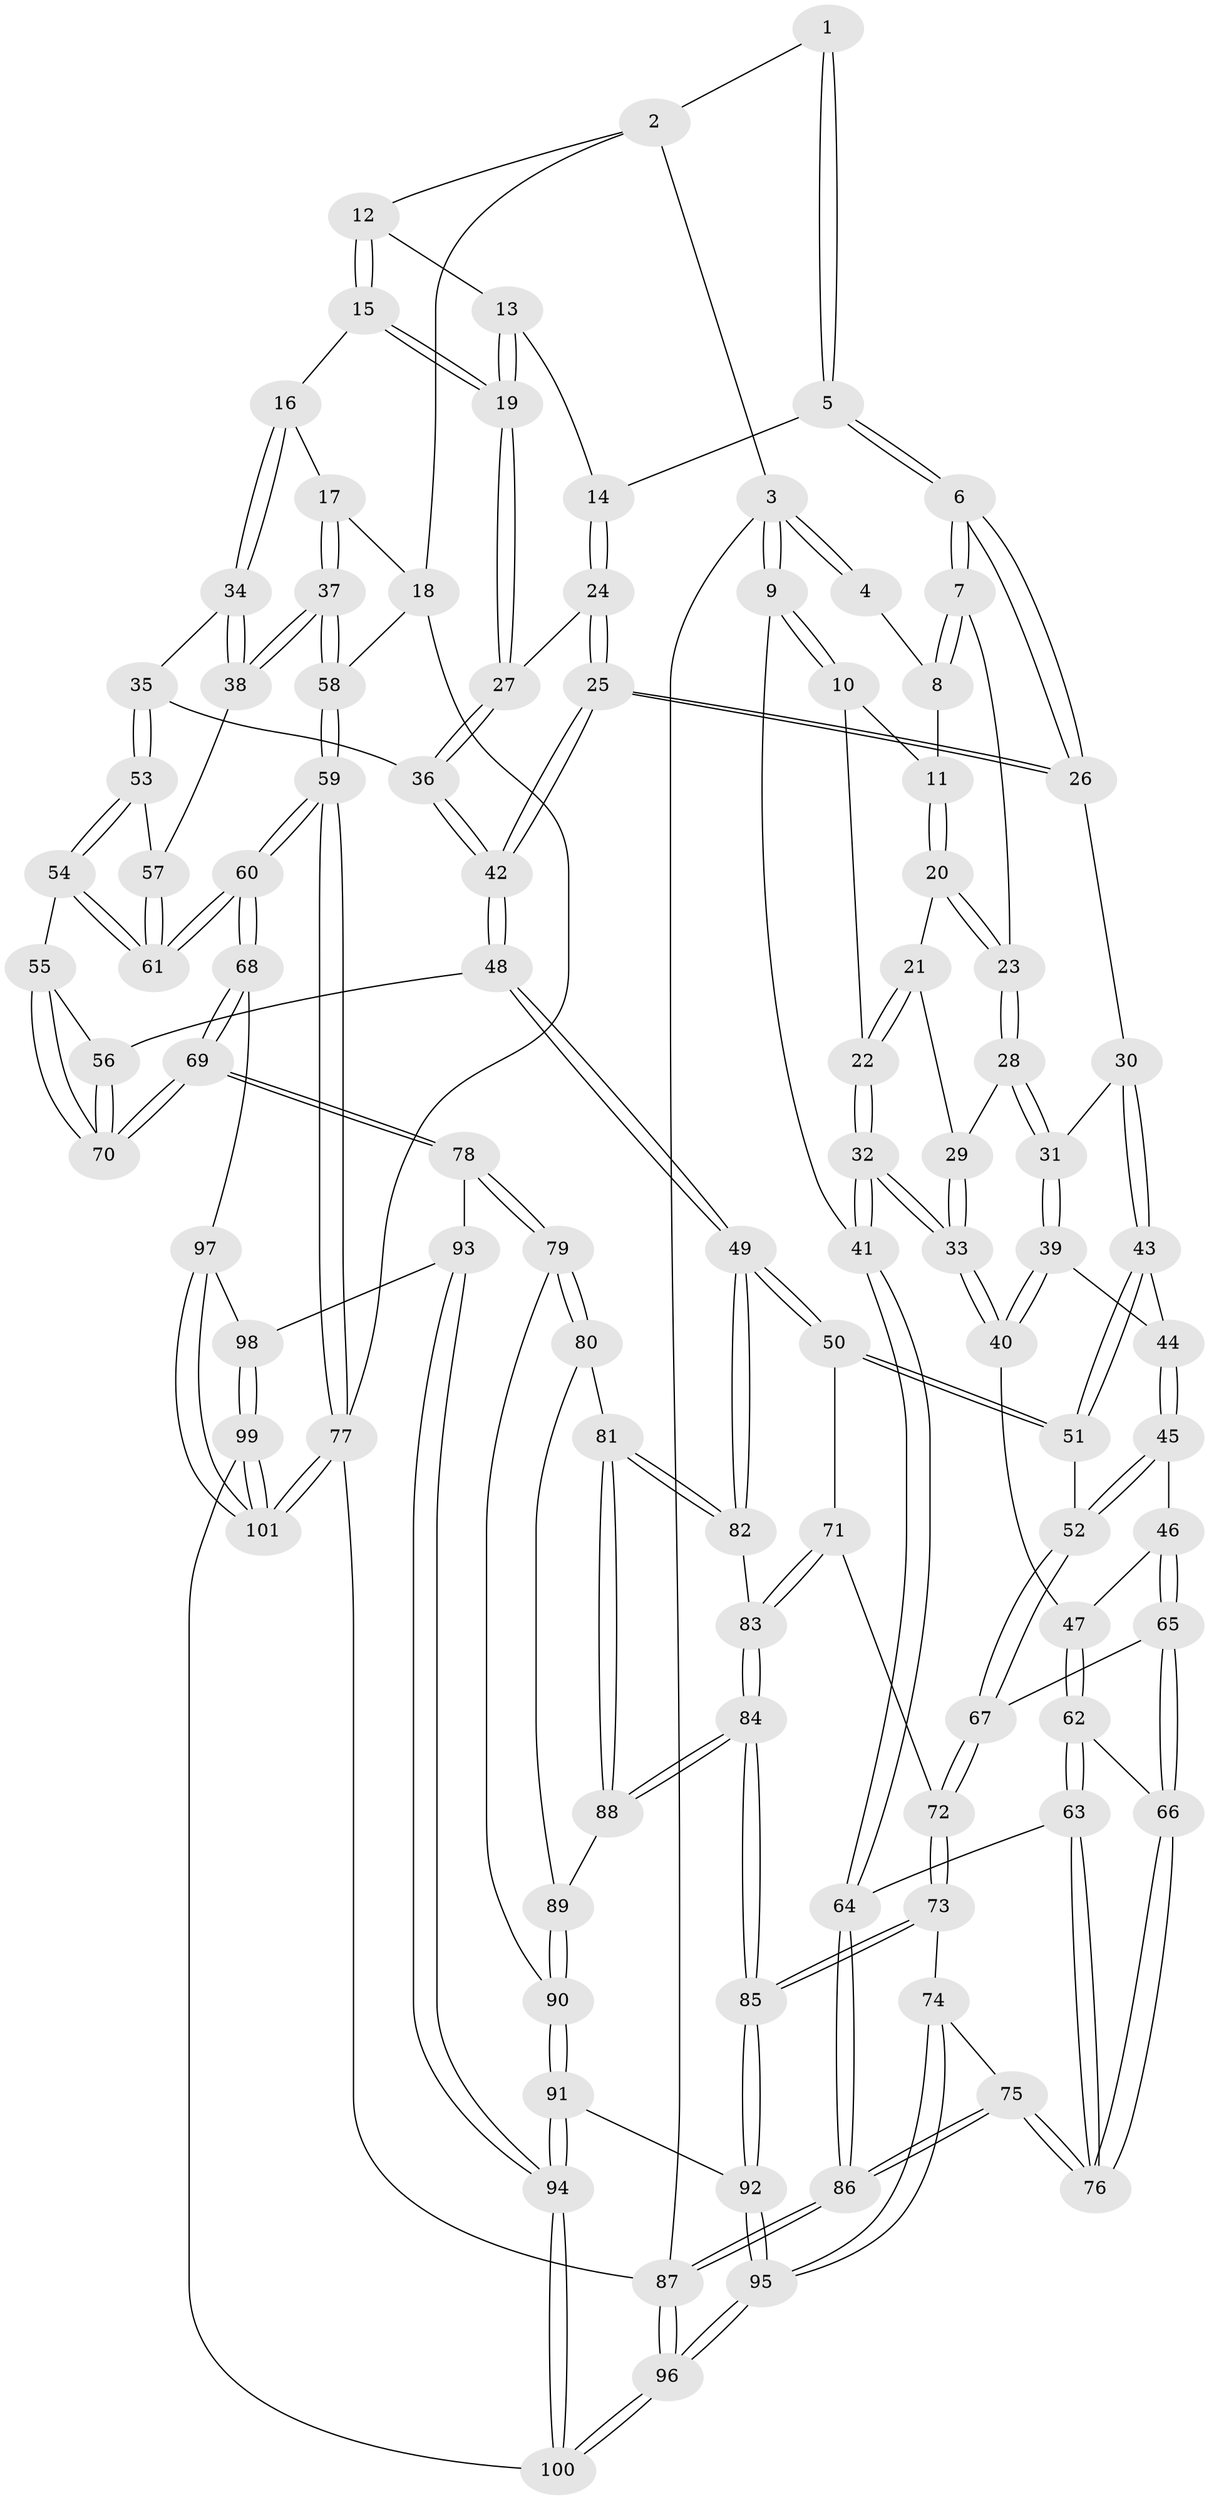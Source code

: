 // coarse degree distribution, {4: 0.32, 3: 0.18, 5: 0.4, 6: 0.08, 7: 0.02}
// Generated by graph-tools (version 1.1) at 2025/02/03/05/25 17:02:48]
// undirected, 101 vertices, 249 edges
graph export_dot {
graph [start="1"]
  node [color=gray90,style=filled];
  1 [pos="+0.4165983206251564+0"];
  2 [pos="+0.70100445488951+0"];
  3 [pos="+0+0"];
  4 [pos="+0.2082349109984112+0"];
  5 [pos="+0.4355095643177796+0.10508824312454781"];
  6 [pos="+0.33705258786104536+0.18171027988496952"];
  7 [pos="+0.3328456686847998+0.1804814657613595"];
  8 [pos="+0.20821201718048551+0"];
  9 [pos="+0+0"];
  10 [pos="+0.054183722142620336+0.12527491059015536"];
  11 [pos="+0.15183734132342688+0.11247523075995396"];
  12 [pos="+0.7017693060399909+0"];
  13 [pos="+0.558086669588172+0.11075653831408976"];
  14 [pos="+0.5168948249132445+0.1430702620801086"];
  15 [pos="+0.7864823234213901+0.16032204720975066"];
  16 [pos="+0.8353938265518582+0.17779391826215146"];
  17 [pos="+0.8821131436775399+0.17738293241710065"];
  18 [pos="+1+0.1446627874879005"];
  19 [pos="+0.763307111896062+0.17782748895127337"];
  20 [pos="+0.16677610922593508+0.14101117241610955"];
  21 [pos="+0.15183074274950947+0.17431527279718376"];
  22 [pos="+0.011534599476671719+0.2590255589728852"];
  23 [pos="+0.27234828793438637+0.18789211047412702"];
  24 [pos="+0.5427559018426354+0.23595500043482023"];
  25 [pos="+0.4558428038284913+0.3529044158510313"];
  26 [pos="+0.40532891900856427+0.3262030830940842"];
  27 [pos="+0.7096147574844224+0.2394898842214233"];
  28 [pos="+0.22503822314630098+0.2856652318179366"];
  29 [pos="+0.14612173764080874+0.2696255038833782"];
  30 [pos="+0.3783148083239375+0.3349354500302852"];
  31 [pos="+0.24435405796163828+0.35072924777011044"];
  32 [pos="+0+0.37869714166811624"];
  33 [pos="+0.01969860065259568+0.3864379810096481"];
  34 [pos="+0.8632114831221793+0.3712589590328522"];
  35 [pos="+0.7556702611134016+0.4122666494481508"];
  36 [pos="+0.6974072556177604+0.3668634572909115"];
  37 [pos="+0.952292203074854+0.42053156859305657"];
  38 [pos="+0.9522546721187183+0.42053345430704653"];
  39 [pos="+0.22676461351256721+0.3730731204219968"];
  40 [pos="+0.07827616969826005+0.4113437280464992"];
  41 [pos="+0+0.4066380139149021"];
  42 [pos="+0.5080507087144934+0.4712257556853603"];
  43 [pos="+0.28933131542354495+0.45074405659413813"];
  44 [pos="+0.23208013859385396+0.38397193164619087"];
  45 [pos="+0.22709031015262898+0.4803630292611417"];
  46 [pos="+0.09742729511162336+0.4367281902023714"];
  47 [pos="+0.09656372802542262+0.4356650991818045"];
  48 [pos="+0.5059951763260884+0.4883933888700366"];
  49 [pos="+0.4684563302481543+0.5291160093912682"];
  50 [pos="+0.3335780255477348+0.5404878483410873"];
  51 [pos="+0.30422279886176273+0.5256766812054284"];
  52 [pos="+0.2685719134272951+0.5255409038165515"];
  53 [pos="+0.7670150679793726+0.459319110883357"];
  54 [pos="+0.7673626443344993+0.4731274931093565"];
  55 [pos="+0.7226021381464997+0.517039381706649"];
  56 [pos="+0.5596442910534534+0.522272929695599"];
  57 [pos="+0.9151144304865909+0.45396436429349457"];
  58 [pos="+1+0.4295954565885315"];
  59 [pos="+1+1"];
  60 [pos="+0.8857910568978943+0.8447206849206931"];
  61 [pos="+0.84416439072691+0.5552071587580955"];
  62 [pos="+0.07415850328989035+0.6035373468527128"];
  63 [pos="+0+0.5209361181402112"];
  64 [pos="+0+0.5207510476675076"];
  65 [pos="+0.16514792475420145+0.5732754311296666"];
  66 [pos="+0.1163146180105006+0.6191077013833479"];
  67 [pos="+0.16787940616475472+0.5735026246492574"];
  68 [pos="+0.837308404696104+0.8263165456970623"];
  69 [pos="+0.776966921181846+0.7894660598556322"];
  70 [pos="+0.7539344047952152+0.7502712904993144"];
  71 [pos="+0.28928049012971707+0.6391453531915736"];
  72 [pos="+0.23680360984105445+0.6543768878762033"];
  73 [pos="+0.1864808363518395+0.7646863931950832"];
  74 [pos="+0.17830292845135412+0.7662774108445237"];
  75 [pos="+0.11697793089416152+0.741129065022836"];
  76 [pos="+0.113652950276314+0.7304452032443755"];
  77 [pos="+1+1"];
  78 [pos="+0.5646063502069627+0.7727001120591441"];
  79 [pos="+0.5348045061748512+0.7520106281767261"];
  80 [pos="+0.48541731162282653+0.6829267060889793"];
  81 [pos="+0.4688292762789725+0.6579007080301053"];
  82 [pos="+0.46272751313983557+0.62624504565142"];
  83 [pos="+0.322189158911332+0.6895564028135519"];
  84 [pos="+0.31956032380788507+0.755524913061738"];
  85 [pos="+0.28148275332773665+0.7912528335784503"];
  86 [pos="+0+1"];
  87 [pos="+0+1"];
  88 [pos="+0.3759311637585925+0.7525863379348423"];
  89 [pos="+0.41030160806679133+0.788968291151604"];
  90 [pos="+0.421578320813885+0.8031873468505796"];
  91 [pos="+0.4002643965898107+0.9205425209126281"];
  92 [pos="+0.3013428071503799+0.839687195262323"];
  93 [pos="+0.4746685168591391+0.9056991418773844"];
  94 [pos="+0.4013091434731319+0.9224431166799563"];
  95 [pos="+0.13548873268643852+1"];
  96 [pos="+0.04658414484969449+1"];
  97 [pos="+0.5830274958328344+0.9320958950834455"];
  98 [pos="+0.5311741784849483+0.9375698717484214"];
  99 [pos="+0.5473613474667874+1"];
  100 [pos="+0.31938969377393595+1"];
  101 [pos="+0.5797733574372891+1"];
  1 -- 2;
  1 -- 5;
  1 -- 5;
  2 -- 3;
  2 -- 12;
  2 -- 18;
  3 -- 4;
  3 -- 4;
  3 -- 9;
  3 -- 9;
  3 -- 87;
  4 -- 8;
  5 -- 6;
  5 -- 6;
  5 -- 14;
  6 -- 7;
  6 -- 7;
  6 -- 26;
  6 -- 26;
  7 -- 8;
  7 -- 8;
  7 -- 23;
  8 -- 11;
  9 -- 10;
  9 -- 10;
  9 -- 41;
  10 -- 11;
  10 -- 22;
  11 -- 20;
  11 -- 20;
  12 -- 13;
  12 -- 15;
  12 -- 15;
  13 -- 14;
  13 -- 19;
  13 -- 19;
  14 -- 24;
  14 -- 24;
  15 -- 16;
  15 -- 19;
  15 -- 19;
  16 -- 17;
  16 -- 34;
  16 -- 34;
  17 -- 18;
  17 -- 37;
  17 -- 37;
  18 -- 58;
  18 -- 77;
  19 -- 27;
  19 -- 27;
  20 -- 21;
  20 -- 23;
  20 -- 23;
  21 -- 22;
  21 -- 22;
  21 -- 29;
  22 -- 32;
  22 -- 32;
  23 -- 28;
  23 -- 28;
  24 -- 25;
  24 -- 25;
  24 -- 27;
  25 -- 26;
  25 -- 26;
  25 -- 42;
  25 -- 42;
  26 -- 30;
  27 -- 36;
  27 -- 36;
  28 -- 29;
  28 -- 31;
  28 -- 31;
  29 -- 33;
  29 -- 33;
  30 -- 31;
  30 -- 43;
  30 -- 43;
  31 -- 39;
  31 -- 39;
  32 -- 33;
  32 -- 33;
  32 -- 41;
  32 -- 41;
  33 -- 40;
  33 -- 40;
  34 -- 35;
  34 -- 38;
  34 -- 38;
  35 -- 36;
  35 -- 53;
  35 -- 53;
  36 -- 42;
  36 -- 42;
  37 -- 38;
  37 -- 38;
  37 -- 58;
  37 -- 58;
  38 -- 57;
  39 -- 40;
  39 -- 40;
  39 -- 44;
  40 -- 47;
  41 -- 64;
  41 -- 64;
  42 -- 48;
  42 -- 48;
  43 -- 44;
  43 -- 51;
  43 -- 51;
  44 -- 45;
  44 -- 45;
  45 -- 46;
  45 -- 52;
  45 -- 52;
  46 -- 47;
  46 -- 65;
  46 -- 65;
  47 -- 62;
  47 -- 62;
  48 -- 49;
  48 -- 49;
  48 -- 56;
  49 -- 50;
  49 -- 50;
  49 -- 82;
  49 -- 82;
  50 -- 51;
  50 -- 51;
  50 -- 71;
  51 -- 52;
  52 -- 67;
  52 -- 67;
  53 -- 54;
  53 -- 54;
  53 -- 57;
  54 -- 55;
  54 -- 61;
  54 -- 61;
  55 -- 56;
  55 -- 70;
  55 -- 70;
  56 -- 70;
  56 -- 70;
  57 -- 61;
  57 -- 61;
  58 -- 59;
  58 -- 59;
  59 -- 60;
  59 -- 60;
  59 -- 77;
  59 -- 77;
  60 -- 61;
  60 -- 61;
  60 -- 68;
  60 -- 68;
  62 -- 63;
  62 -- 63;
  62 -- 66;
  63 -- 64;
  63 -- 76;
  63 -- 76;
  64 -- 86;
  64 -- 86;
  65 -- 66;
  65 -- 66;
  65 -- 67;
  66 -- 76;
  66 -- 76;
  67 -- 72;
  67 -- 72;
  68 -- 69;
  68 -- 69;
  68 -- 97;
  69 -- 70;
  69 -- 70;
  69 -- 78;
  69 -- 78;
  71 -- 72;
  71 -- 83;
  71 -- 83;
  72 -- 73;
  72 -- 73;
  73 -- 74;
  73 -- 85;
  73 -- 85;
  74 -- 75;
  74 -- 95;
  74 -- 95;
  75 -- 76;
  75 -- 76;
  75 -- 86;
  75 -- 86;
  77 -- 101;
  77 -- 101;
  77 -- 87;
  78 -- 79;
  78 -- 79;
  78 -- 93;
  79 -- 80;
  79 -- 80;
  79 -- 90;
  80 -- 81;
  80 -- 89;
  81 -- 82;
  81 -- 82;
  81 -- 88;
  81 -- 88;
  82 -- 83;
  83 -- 84;
  83 -- 84;
  84 -- 85;
  84 -- 85;
  84 -- 88;
  84 -- 88;
  85 -- 92;
  85 -- 92;
  86 -- 87;
  86 -- 87;
  87 -- 96;
  87 -- 96;
  88 -- 89;
  89 -- 90;
  89 -- 90;
  90 -- 91;
  90 -- 91;
  91 -- 92;
  91 -- 94;
  91 -- 94;
  92 -- 95;
  92 -- 95;
  93 -- 94;
  93 -- 94;
  93 -- 98;
  94 -- 100;
  94 -- 100;
  95 -- 96;
  95 -- 96;
  96 -- 100;
  96 -- 100;
  97 -- 98;
  97 -- 101;
  97 -- 101;
  98 -- 99;
  98 -- 99;
  99 -- 100;
  99 -- 101;
  99 -- 101;
}
